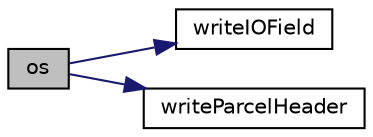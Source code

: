 digraph "os"
{
  bgcolor="transparent";
  edge [fontname="Helvetica",fontsize="10",labelfontname="Helvetica",labelfontsize="10"];
  node [fontname="Helvetica",fontsize="10",shape=record];
  rankdir="LR";
  Node1 [label="os",height=0.2,width=0.4,color="black", fillcolor="grey75", style="filled", fontcolor="black"];
  Node1 -> Node2 [color="midnightblue",fontsize="10",style="solid",fontname="Helvetica"];
  Node2 [label="writeIOField",height=0.2,width=0.4,color="black",URL="$a01287.html#aef1909275cae1bfee2a1ace5c3e60ec6",tooltip="Write IOField. "];
  Node1 -> Node3 [color="midnightblue",fontsize="10",style="solid",fontname="Helvetica"];
  Node3 [label="writeParcelHeader",height=0.2,width=0.4,color="black",URL="$a01287.html#a340937211c8b0661a4a7e6aa7d884429"];
}
